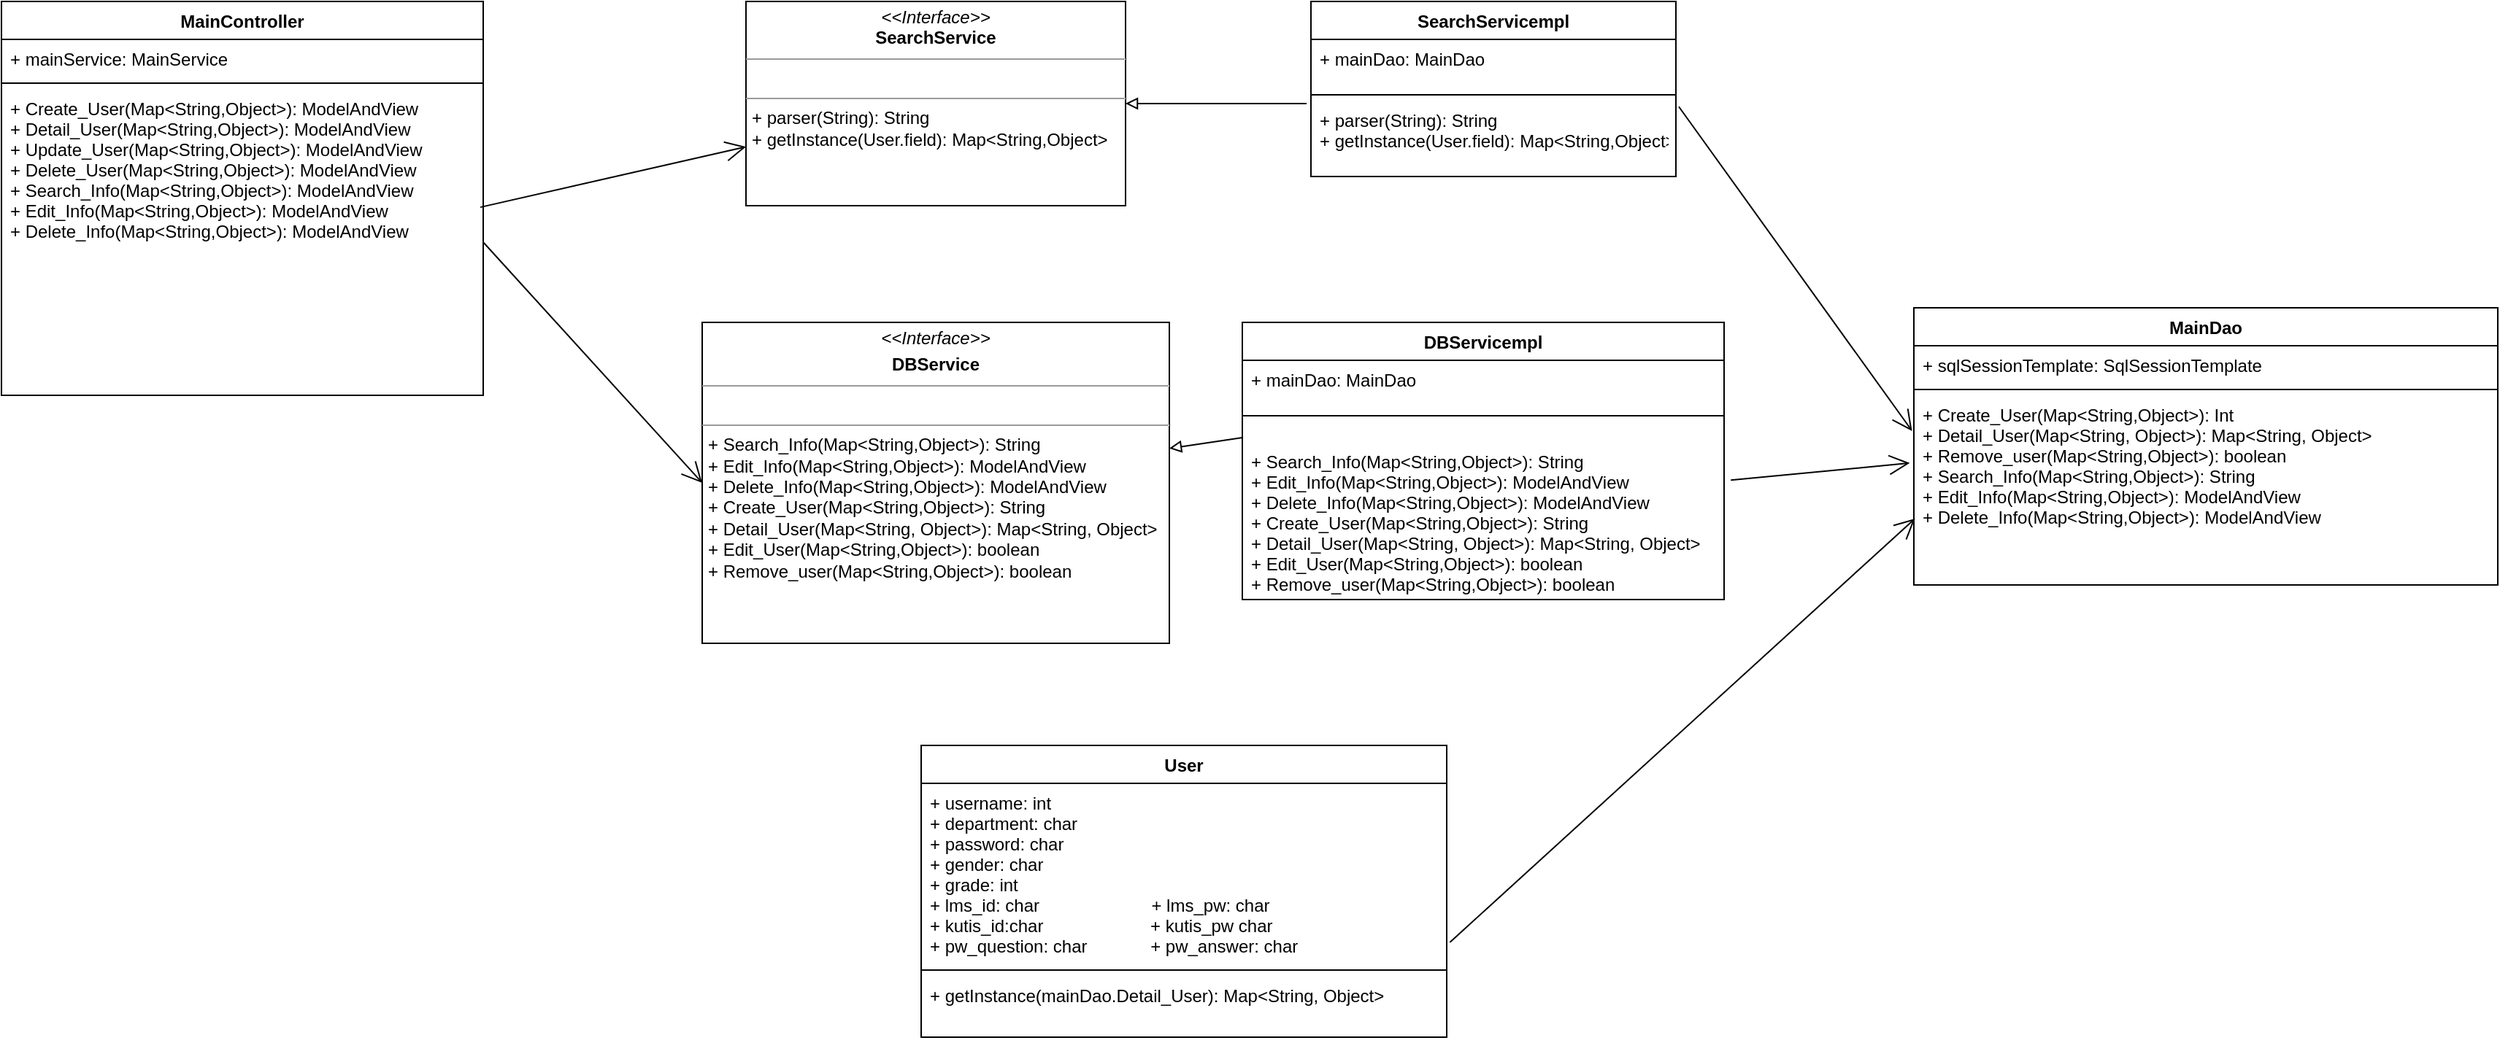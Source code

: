 <mxfile version="14.4.9" type="github">
  <diagram id="hXJ1OrPdra6JV9knEa6E" name="Page-1">
    <mxGraphModel dx="1003" dy="736" grid="1" gridSize="10" guides="1" tooltips="1" connect="1" arrows="1" fold="1" page="1" pageScale="1" pageWidth="827" pageHeight="1169" math="0" shadow="0">
      <root>
        <mxCell id="0" />
        <mxCell id="1" parent="0" />
        <mxCell id="VYDLGmghNPemiEEbXY4p-1" value="MainController" style="swimlane;fontStyle=1;align=center;verticalAlign=top;childLayout=stackLayout;horizontal=1;startSize=26;horizontalStack=0;resizeParent=1;resizeParentMax=0;resizeLast=0;collapsible=1;marginBottom=0;" vertex="1" parent="1">
          <mxGeometry x="10" y="50" width="330" height="270" as="geometry" />
        </mxCell>
        <mxCell id="VYDLGmghNPemiEEbXY4p-2" value="+ mainService: MainService" style="text;strokeColor=none;fillColor=none;align=left;verticalAlign=top;spacingLeft=4;spacingRight=4;overflow=hidden;rotatable=0;points=[[0,0.5],[1,0.5]];portConstraint=eastwest;" vertex="1" parent="VYDLGmghNPemiEEbXY4p-1">
          <mxGeometry y="26" width="330" height="26" as="geometry" />
        </mxCell>
        <mxCell id="VYDLGmghNPemiEEbXY4p-3" value="" style="line;strokeWidth=1;fillColor=none;align=left;verticalAlign=middle;spacingTop=-1;spacingLeft=3;spacingRight=3;rotatable=0;labelPosition=right;points=[];portConstraint=eastwest;" vertex="1" parent="VYDLGmghNPemiEEbXY4p-1">
          <mxGeometry y="52" width="330" height="8" as="geometry" />
        </mxCell>
        <mxCell id="VYDLGmghNPemiEEbXY4p-4" value="+ Create_User(Map&lt;String,Object&gt;): ModelAndView&#xa;+ Detail_User(Map&lt;String,Object&gt;): ModelAndView&#xa;+ Update_User(Map&lt;String,Object&gt;): ModelAndView&#xa;+ Delete_User(Map&lt;String,Object&gt;): ModelAndView&#xa;+ Search_Info(Map&lt;String,Object&gt;): ModelAndView&#xa;+ Edit_Info(Map&lt;String,Object&gt;): ModelAndView&#xa;+ Delete_Info(Map&lt;String,Object&gt;): ModelAndView&#xa;" style="text;strokeColor=none;fillColor=none;align=left;verticalAlign=top;spacingLeft=4;spacingRight=4;overflow=hidden;rotatable=0;points=[[0,0.5],[1,0.5]];portConstraint=eastwest;" vertex="1" parent="VYDLGmghNPemiEEbXY4p-1">
          <mxGeometry y="60" width="330" height="210" as="geometry" />
        </mxCell>
        <mxCell id="VYDLGmghNPemiEEbXY4p-5" value="DBServicempl" style="swimlane;fontStyle=1;align=center;verticalAlign=top;childLayout=stackLayout;horizontal=1;startSize=26;horizontalStack=0;resizeParent=1;resizeParentMax=0;resizeLast=0;collapsible=1;marginBottom=0;" vertex="1" parent="1">
          <mxGeometry x="860" y="270" width="330" height="190" as="geometry" />
        </mxCell>
        <mxCell id="VYDLGmghNPemiEEbXY4p-6" value="+ mainDao: MainDao" style="text;strokeColor=none;fillColor=none;align=left;verticalAlign=top;spacingLeft=4;spacingRight=4;overflow=hidden;rotatable=0;points=[[0,0.5],[1,0.5]];portConstraint=eastwest;" vertex="1" parent="VYDLGmghNPemiEEbXY4p-5">
          <mxGeometry y="26" width="330" height="34" as="geometry" />
        </mxCell>
        <mxCell id="VYDLGmghNPemiEEbXY4p-7" value="" style="line;strokeWidth=1;fillColor=none;align=left;verticalAlign=middle;spacingTop=-1;spacingLeft=3;spacingRight=3;rotatable=0;labelPosition=right;points=[];portConstraint=eastwest;" vertex="1" parent="VYDLGmghNPemiEEbXY4p-5">
          <mxGeometry y="60" width="330" height="8" as="geometry" />
        </mxCell>
        <mxCell id="VYDLGmghNPemiEEbXY4p-8" value="&#xa;+ Search_Info(Map&lt;String,Object&gt;): String&#xa;+ Edit_Info(Map&lt;String,Object&gt;): ModelAndView&#xa;+ Delete_Info(Map&lt;String,Object&gt;): ModelAndView&#xa;+ Create_User(Map&lt;String,Object&gt;): String&#xa;+ Detail_User(Map&lt;String, Object&gt;): Map&lt;String, Object&gt;&#xa;+ Edit_User(Map&lt;String,Object&gt;): boolean                                  &#xa;+ Remove_user(Map&lt;String,Object&gt;): boolean&#xa;" style="text;strokeColor=none;fillColor=none;align=left;verticalAlign=top;spacingLeft=4;spacingRight=4;overflow=hidden;rotatable=0;points=[[0,0.5],[1,0.5]];portConstraint=eastwest;" vertex="1" parent="VYDLGmghNPemiEEbXY4p-5">
          <mxGeometry y="68" width="330" height="122" as="geometry" />
        </mxCell>
        <mxCell id="VYDLGmghNPemiEEbXY4p-14" value="MainDao" style="swimlane;fontStyle=1;align=center;verticalAlign=top;childLayout=stackLayout;horizontal=1;startSize=26;horizontalStack=0;resizeParent=1;resizeParentMax=0;resizeLast=0;collapsible=1;marginBottom=0;" vertex="1" parent="1">
          <mxGeometry x="1320" y="260" width="400" height="190" as="geometry" />
        </mxCell>
        <mxCell id="VYDLGmghNPemiEEbXY4p-15" value="+ sqlSessionTemplate: SqlSessionTemplate" style="text;strokeColor=none;fillColor=none;align=left;verticalAlign=top;spacingLeft=4;spacingRight=4;overflow=hidden;rotatable=0;points=[[0,0.5],[1,0.5]];portConstraint=eastwest;" vertex="1" parent="VYDLGmghNPemiEEbXY4p-14">
          <mxGeometry y="26" width="400" height="26" as="geometry" />
        </mxCell>
        <mxCell id="VYDLGmghNPemiEEbXY4p-16" value="" style="line;strokeWidth=1;fillColor=none;align=left;verticalAlign=middle;spacingTop=-1;spacingLeft=3;spacingRight=3;rotatable=0;labelPosition=right;points=[];portConstraint=eastwest;" vertex="1" parent="VYDLGmghNPemiEEbXY4p-14">
          <mxGeometry y="52" width="400" height="8" as="geometry" />
        </mxCell>
        <mxCell id="VYDLGmghNPemiEEbXY4p-17" value="+ Create_User(Map&lt;String,Object&gt;): Int&#xa;+ Detail_User(Map&lt;String, Object&gt;): Map&lt;String, Object&gt;                                  &#xa;+ Remove_user(Map&lt;String,Object&gt;): boolean&#xa;+ Search_Info(Map&lt;String,Object&gt;): String&#xa;+ Edit_Info(Map&lt;String,Object&gt;): ModelAndView&#xa;+ Delete_Info(Map&lt;String,Object&gt;): ModelAndView&#xa;" style="text;strokeColor=none;fillColor=none;align=left;verticalAlign=top;spacingLeft=4;spacingRight=4;overflow=hidden;rotatable=0;points=[[0,0.5],[1,0.5]];portConstraint=eastwest;" vertex="1" parent="VYDLGmghNPemiEEbXY4p-14">
          <mxGeometry y="60" width="400" height="130" as="geometry" />
        </mxCell>
        <mxCell id="VYDLGmghNPemiEEbXY4p-19" value="&lt;p style=&quot;margin: 0px ; margin-top: 4px ; text-align: center&quot;&gt;&lt;i&gt;&amp;lt;&amp;lt;Interface&amp;gt;&amp;gt;&lt;/i&gt;&lt;/p&gt;&lt;p style=&quot;margin: 0px ; margin-top: 4px ; text-align: center&quot;&gt;&lt;b&gt;DBService&lt;/b&gt;&lt;/p&gt;&lt;hr size=&quot;1&quot;&gt;&lt;p style=&quot;margin: 0px ; margin-left: 4px&quot;&gt;&lt;br&gt;&lt;/p&gt;&lt;hr size=&quot;1&quot;&gt;&lt;p style=&quot;margin: 0px ; margin-left: 4px&quot;&gt;+ Search_Info(Map&amp;lt;String,Object&amp;gt;): String&lt;br style=&quot;padding: 0px ; margin: 0px&quot;&gt;+ Edit_Info(Map&amp;lt;String,Object&amp;gt;): ModelAndView&lt;br style=&quot;padding: 0px ; margin: 0px&quot;&gt;+ Delete_Info(Map&amp;lt;String,Object&amp;gt;): ModelAndView&lt;br&gt;&lt;/p&gt;&lt;p style=&quot;margin: 0px ; margin-left: 4px&quot;&gt;+ Create_User(Map&amp;lt;String,Object&amp;gt;): String&lt;br style=&quot;padding: 0px ; margin: 0px&quot;&gt;+ Detail_User(Map&amp;lt;String, Object&amp;gt;): Map&amp;lt;String, Object&amp;gt;&lt;br style=&quot;padding: 0px ; margin: 0px&quot;&gt;+ Edit_User(Map&amp;lt;String,Object&amp;gt;): boolean&amp;nbsp; &amp;nbsp; &amp;nbsp; &amp;nbsp; &amp;nbsp; &amp;nbsp; &amp;nbsp; &amp;nbsp; &amp;nbsp; &amp;nbsp; &amp;nbsp; &amp;nbsp; &amp;nbsp; &amp;nbsp; &amp;nbsp; &amp;nbsp; &amp;nbsp;&amp;nbsp;&lt;br style=&quot;padding: 0px ; margin: 0px&quot;&gt;+ Remove_user(Map&amp;lt;String,Object&amp;gt;): boolean&lt;br&gt;&lt;/p&gt;" style="verticalAlign=top;align=left;overflow=fill;fontSize=12;fontFamily=Helvetica;html=1;" vertex="1" parent="1">
          <mxGeometry x="490" y="270" width="320" height="220" as="geometry" />
        </mxCell>
        <mxCell id="VYDLGmghNPemiEEbXY4p-22" value="&lt;p style=&quot;margin: 0px ; margin-top: 4px ; text-align: center&quot;&gt;&lt;i&gt;&amp;lt;&amp;lt;Interface&amp;gt;&amp;gt;&lt;/i&gt;&lt;br&gt;&lt;b&gt;SearchService&lt;/b&gt;&lt;/p&gt;&lt;hr size=&quot;1&quot;&gt;&lt;p style=&quot;margin: 0px ; margin-left: 4px&quot;&gt;&lt;br&gt;&lt;/p&gt;&lt;hr size=&quot;1&quot;&gt;&lt;p style=&quot;margin: 0px ; margin-left: 4px&quot;&gt;+ parser(String): String&lt;br style=&quot;padding: 0px ; margin: 0px&quot;&gt;+ getInstance(User.field): Map&amp;lt;String,Object&amp;gt;&lt;br&gt;&lt;/p&gt;" style="verticalAlign=top;align=left;overflow=fill;fontSize=12;fontFamily=Helvetica;html=1;" vertex="1" parent="1">
          <mxGeometry x="520" y="50" width="260" height="140" as="geometry" />
        </mxCell>
        <mxCell id="VYDLGmghNPemiEEbXY4p-27" value="SearchServicempl" style="swimlane;fontStyle=1;align=center;verticalAlign=top;childLayout=stackLayout;horizontal=1;startSize=26;horizontalStack=0;resizeParent=1;resizeParentMax=0;resizeLast=0;collapsible=1;marginBottom=0;" vertex="1" parent="1">
          <mxGeometry x="907" y="50" width="250" height="120" as="geometry" />
        </mxCell>
        <mxCell id="VYDLGmghNPemiEEbXY4p-28" value="+ mainDao: MainDao" style="text;strokeColor=none;fillColor=none;align=left;verticalAlign=top;spacingLeft=4;spacingRight=4;overflow=hidden;rotatable=0;points=[[0,0.5],[1,0.5]];portConstraint=eastwest;" vertex="1" parent="VYDLGmghNPemiEEbXY4p-27">
          <mxGeometry y="26" width="250" height="34" as="geometry" />
        </mxCell>
        <mxCell id="VYDLGmghNPemiEEbXY4p-29" value="" style="line;strokeWidth=1;fillColor=none;align=left;verticalAlign=middle;spacingTop=-1;spacingLeft=3;spacingRight=3;rotatable=0;labelPosition=right;points=[];portConstraint=eastwest;" vertex="1" parent="VYDLGmghNPemiEEbXY4p-27">
          <mxGeometry y="60" width="250" height="8" as="geometry" />
        </mxCell>
        <mxCell id="VYDLGmghNPemiEEbXY4p-30" value="+ parser(String): String&#xa;+ getInstance(User.field): Map&lt;String,Object&gt;" style="text;strokeColor=none;fillColor=none;align=left;verticalAlign=top;spacingLeft=4;spacingRight=4;overflow=hidden;rotatable=0;points=[[0,0.5],[1,0.5]];portConstraint=eastwest;" vertex="1" parent="VYDLGmghNPemiEEbXY4p-27">
          <mxGeometry y="68" width="250" height="52" as="geometry" />
        </mxCell>
        <mxCell id="VYDLGmghNPemiEEbXY4p-40" value="User" style="swimlane;fontStyle=1;align=center;verticalAlign=top;childLayout=stackLayout;horizontal=1;startSize=26;horizontalStack=0;resizeParent=1;resizeParentMax=0;resizeLast=0;collapsible=1;marginBottom=0;" vertex="1" parent="1">
          <mxGeometry x="640" y="560" width="360" height="200" as="geometry" />
        </mxCell>
        <mxCell id="VYDLGmghNPemiEEbXY4p-41" value="+ username: int&#xa;+ department: char&#xa;+ password: char&#xa;+ gender: char&#xa;+ grade: int&#xa;+ lms_id: char                       + lms_pw: char&#xa;+ kutis_id:char                      + kutis_pw char&#xa;+ pw_question: char             + pw_answer: char" style="text;strokeColor=none;fillColor=none;align=left;verticalAlign=top;spacingLeft=4;spacingRight=4;overflow=hidden;rotatable=0;points=[[0,0.5],[1,0.5]];portConstraint=eastwest;" vertex="1" parent="VYDLGmghNPemiEEbXY4p-40">
          <mxGeometry y="26" width="360" height="124" as="geometry" />
        </mxCell>
        <mxCell id="VYDLGmghNPemiEEbXY4p-42" value="" style="line;strokeWidth=1;fillColor=none;align=left;verticalAlign=middle;spacingTop=-1;spacingLeft=3;spacingRight=3;rotatable=0;labelPosition=right;points=[];portConstraint=eastwest;" vertex="1" parent="VYDLGmghNPemiEEbXY4p-40">
          <mxGeometry y="150" width="360" height="8" as="geometry" />
        </mxCell>
        <mxCell id="VYDLGmghNPemiEEbXY4p-43" value="+ getInstance(mainDao.Detail_User): Map&lt;String, Object&gt;" style="text;strokeColor=none;fillColor=none;align=left;verticalAlign=top;spacingLeft=4;spacingRight=4;overflow=hidden;rotatable=0;points=[[0,0.5],[1,0.5]];portConstraint=eastwest;" vertex="1" parent="VYDLGmghNPemiEEbXY4p-40">
          <mxGeometry y="158" width="360" height="42" as="geometry" />
        </mxCell>
        <mxCell id="VYDLGmghNPemiEEbXY4p-46" value="" style="endArrow=block;endFill=0;html=1;" edge="1" parent="1" target="VYDLGmghNPemiEEbXY4p-19">
          <mxGeometry width="160" relative="1" as="geometry">
            <mxPoint x="860" y="349" as="sourcePoint" />
            <mxPoint x="510" y="520" as="targetPoint" />
          </mxGeometry>
        </mxCell>
        <mxCell id="VYDLGmghNPemiEEbXY4p-47" value="" style="endArrow=block;endFill=0;html=1;entryX=1;entryY=0.5;entryDx=0;entryDy=0;" edge="1" parent="1" target="VYDLGmghNPemiEEbXY4p-22">
          <mxGeometry width="160" relative="1" as="geometry">
            <mxPoint x="904" y="120" as="sourcePoint" />
            <mxPoint x="125" y="570" as="targetPoint" />
          </mxGeometry>
        </mxCell>
        <mxCell id="VYDLGmghNPemiEEbXY4p-48" value="" style="endArrow=open;endFill=1;endSize=12;html=1;exitX=1.008;exitY=0.079;exitDx=0;exitDy=0;exitPerimeter=0;entryX=-0.003;entryY=0.188;entryDx=0;entryDy=0;entryPerimeter=0;" edge="1" parent="1" source="VYDLGmghNPemiEEbXY4p-30" target="VYDLGmghNPemiEEbXY4p-17">
          <mxGeometry width="160" relative="1" as="geometry">
            <mxPoint x="1100" y="390" as="sourcePoint" />
            <mxPoint x="1260" y="390" as="targetPoint" />
          </mxGeometry>
        </mxCell>
        <mxCell id="VYDLGmghNPemiEEbXY4p-50" value="" style="endArrow=open;endFill=1;endSize=12;html=1;exitX=1.014;exitY=0.329;exitDx=0;exitDy=0;exitPerimeter=0;entryX=-0.007;entryY=0.357;entryDx=0;entryDy=0;entryPerimeter=0;" edge="1" parent="1" source="VYDLGmghNPemiEEbXY4p-8" target="VYDLGmghNPemiEEbXY4p-17">
          <mxGeometry width="160" relative="1" as="geometry">
            <mxPoint x="1089.0" y="142.108" as="sourcePoint" />
            <mxPoint x="1300" y="240" as="targetPoint" />
          </mxGeometry>
        </mxCell>
        <mxCell id="VYDLGmghNPemiEEbXY4p-51" value="" style="endArrow=open;endFill=1;endSize=12;html=1;exitX=0.994;exitY=0.386;exitDx=0;exitDy=0;exitPerimeter=0;" edge="1" parent="1" source="VYDLGmghNPemiEEbXY4p-4" target="VYDLGmghNPemiEEbXY4p-22">
          <mxGeometry width="160" relative="1" as="geometry">
            <mxPoint x="550" y="390" as="sourcePoint" />
            <mxPoint x="710" y="390" as="targetPoint" />
          </mxGeometry>
        </mxCell>
        <mxCell id="VYDLGmghNPemiEEbXY4p-52" value="" style="endArrow=open;endFill=1;endSize=12;html=1;exitX=1;exitY=0.5;exitDx=0;exitDy=0;entryX=0;entryY=0.5;entryDx=0;entryDy=0;" edge="1" parent="1" source="VYDLGmghNPemiEEbXY4p-4" target="VYDLGmghNPemiEEbXY4p-19">
          <mxGeometry width="160" relative="1" as="geometry">
            <mxPoint x="348.02" y="201.06" as="sourcePoint" />
            <mxPoint x="550" y="152.731" as="targetPoint" />
          </mxGeometry>
        </mxCell>
        <mxCell id="VYDLGmghNPemiEEbXY4p-54" value="" style="endArrow=open;endFill=1;endSize=12;html=1;exitX=1.006;exitY=0.879;exitDx=0;exitDy=0;exitPerimeter=0;entryX=0.002;entryY=0.65;entryDx=0;entryDy=0;entryPerimeter=0;" edge="1" parent="1" source="VYDLGmghNPemiEEbXY4p-41" target="VYDLGmghNPemiEEbXY4p-17">
          <mxGeometry width="160" relative="1" as="geometry">
            <mxPoint x="1204.62" y="378.268" as="sourcePoint" />
            <mxPoint x="1310" y="250" as="targetPoint" />
          </mxGeometry>
        </mxCell>
      </root>
    </mxGraphModel>
  </diagram>
</mxfile>
